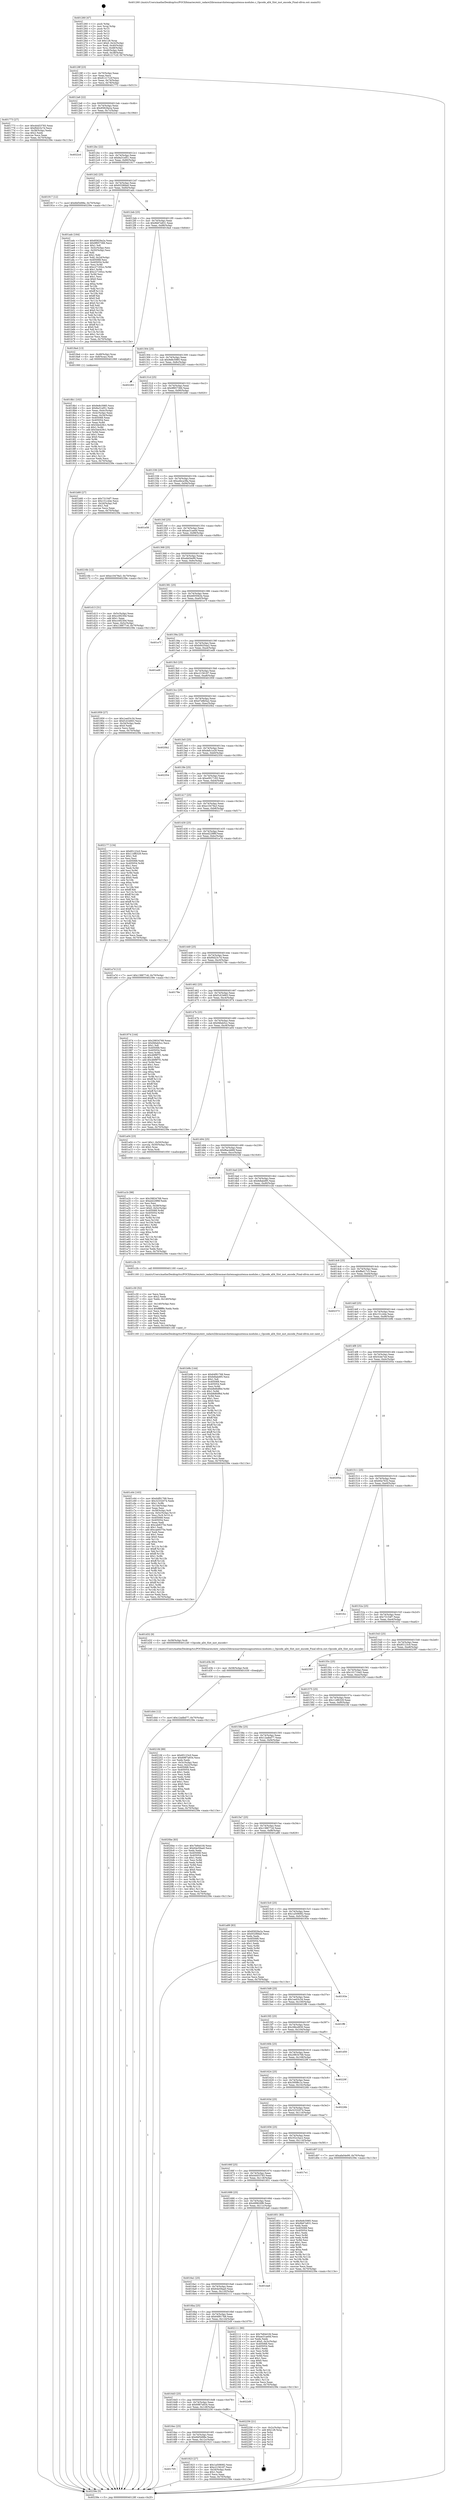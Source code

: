 digraph "0x401260" {
  label = "0x401260 (/mnt/c/Users/mathe/Desktop/tcc/POCII/binaries/extr_radare2librasmarchxtensagnuxtensa-modules.c_Opcode_all4_Slot_inst_encode_Final-ollvm.out::main(0))"
  labelloc = "t"
  node[shape=record]

  Entry [label="",width=0.3,height=0.3,shape=circle,fillcolor=black,style=filled]
  "0x40128f" [label="{
     0x40128f [23]\l
     | [instrs]\l
     &nbsp;&nbsp;0x40128f \<+3\>: mov -0x70(%rbp),%eax\l
     &nbsp;&nbsp;0x401292 \<+2\>: mov %eax,%ecx\l
     &nbsp;&nbsp;0x401294 \<+6\>: sub $0x81217c2f,%ecx\l
     &nbsp;&nbsp;0x40129a \<+3\>: mov %eax,-0x74(%rbp)\l
     &nbsp;&nbsp;0x40129d \<+3\>: mov %ecx,-0x78(%rbp)\l
     &nbsp;&nbsp;0x4012a0 \<+6\>: je 0000000000401773 \<main+0x513\>\l
  }"]
  "0x401773" [label="{
     0x401773 [27]\l
     | [instrs]\l
     &nbsp;&nbsp;0x401773 \<+5\>: mov $0x44453783,%eax\l
     &nbsp;&nbsp;0x401778 \<+5\>: mov $0xf0d23c7d,%ecx\l
     &nbsp;&nbsp;0x40177d \<+3\>: mov -0x38(%rbp),%edx\l
     &nbsp;&nbsp;0x401780 \<+3\>: cmp $0x2,%edx\l
     &nbsp;&nbsp;0x401783 \<+3\>: cmovne %ecx,%eax\l
     &nbsp;&nbsp;0x401786 \<+3\>: mov %eax,-0x70(%rbp)\l
     &nbsp;&nbsp;0x401789 \<+5\>: jmp 000000000040239e \<main+0x113e\>\l
  }"]
  "0x4012a6" [label="{
     0x4012a6 [22]\l
     | [instrs]\l
     &nbsp;&nbsp;0x4012a6 \<+5\>: jmp 00000000004012ab \<main+0x4b\>\l
     &nbsp;&nbsp;0x4012ab \<+3\>: mov -0x74(%rbp),%eax\l
     &nbsp;&nbsp;0x4012ae \<+5\>: sub $0x85829a2a,%eax\l
     &nbsp;&nbsp;0x4012b3 \<+3\>: mov %eax,-0x7c(%rbp)\l
     &nbsp;&nbsp;0x4012b6 \<+6\>: je 00000000004022cd \<main+0x106d\>\l
  }"]
  "0x40239e" [label="{
     0x40239e [5]\l
     | [instrs]\l
     &nbsp;&nbsp;0x40239e \<+5\>: jmp 000000000040128f \<main+0x2f\>\l
  }"]
  "0x401260" [label="{
     0x401260 [47]\l
     | [instrs]\l
     &nbsp;&nbsp;0x401260 \<+1\>: push %rbp\l
     &nbsp;&nbsp;0x401261 \<+3\>: mov %rsp,%rbp\l
     &nbsp;&nbsp;0x401264 \<+2\>: push %r15\l
     &nbsp;&nbsp;0x401266 \<+2\>: push %r14\l
     &nbsp;&nbsp;0x401268 \<+2\>: push %r13\l
     &nbsp;&nbsp;0x40126a \<+2\>: push %r12\l
     &nbsp;&nbsp;0x40126c \<+1\>: push %rbx\l
     &nbsp;&nbsp;0x40126d \<+7\>: sub $0x128,%rsp\l
     &nbsp;&nbsp;0x401274 \<+7\>: movl $0x0,-0x3c(%rbp)\l
     &nbsp;&nbsp;0x40127b \<+3\>: mov %edi,-0x40(%rbp)\l
     &nbsp;&nbsp;0x40127e \<+4\>: mov %rsi,-0x48(%rbp)\l
     &nbsp;&nbsp;0x401282 \<+3\>: mov -0x40(%rbp),%edi\l
     &nbsp;&nbsp;0x401285 \<+3\>: mov %edi,-0x38(%rbp)\l
     &nbsp;&nbsp;0x401288 \<+7\>: movl $0x81217c2f,-0x70(%rbp)\l
  }"]
  Exit [label="",width=0.3,height=0.3,shape=circle,fillcolor=black,style=filled,peripheries=2]
  "0x4022cd" [label="{
     0x4022cd\l
  }", style=dashed]
  "0x4012bc" [label="{
     0x4012bc [22]\l
     | [instrs]\l
     &nbsp;&nbsp;0x4012bc \<+5\>: jmp 00000000004012c1 \<main+0x61\>\l
     &nbsp;&nbsp;0x4012c1 \<+3\>: mov -0x74(%rbp),%eax\l
     &nbsp;&nbsp;0x4012c4 \<+5\>: sub $0x8a31ef51,%eax\l
     &nbsp;&nbsp;0x4012c9 \<+3\>: mov %eax,-0x80(%rbp)\l
     &nbsp;&nbsp;0x4012cc \<+6\>: je 0000000000401917 \<main+0x6b7\>\l
  }"]
  "0x401d44" [label="{
     0x401d44 [12]\l
     | [instrs]\l
     &nbsp;&nbsp;0x401d44 \<+7\>: movl $0x12adbd77,-0x70(%rbp)\l
     &nbsp;&nbsp;0x401d4b \<+5\>: jmp 000000000040239e \<main+0x113e\>\l
  }"]
  "0x401917" [label="{
     0x401917 [12]\l
     | [instrs]\l
     &nbsp;&nbsp;0x401917 \<+7\>: movl $0x6bf3d98e,-0x70(%rbp)\l
     &nbsp;&nbsp;0x40191e \<+5\>: jmp 000000000040239e \<main+0x113e\>\l
  }"]
  "0x4012d2" [label="{
     0x4012d2 [25]\l
     | [instrs]\l
     &nbsp;&nbsp;0x4012d2 \<+5\>: jmp 00000000004012d7 \<main+0x77\>\l
     &nbsp;&nbsp;0x4012d7 \<+3\>: mov -0x74(%rbp),%eax\l
     &nbsp;&nbsp;0x4012da \<+5\>: sub $0x9328fda0,%eax\l
     &nbsp;&nbsp;0x4012df \<+6\>: mov %eax,-0x84(%rbp)\l
     &nbsp;&nbsp;0x4012e5 \<+6\>: je 0000000000401adc \<main+0x87c\>\l
  }"]
  "0x401d3b" [label="{
     0x401d3b [9]\l
     | [instrs]\l
     &nbsp;&nbsp;0x401d3b \<+4\>: mov -0x58(%rbp),%rdi\l
     &nbsp;&nbsp;0x401d3f \<+5\>: call 0000000000401030 \<free@plt\>\l
     | [calls]\l
     &nbsp;&nbsp;0x401030 \{1\} (unknown)\l
  }"]
  "0x401adc" [label="{
     0x401adc [164]\l
     | [instrs]\l
     &nbsp;&nbsp;0x401adc \<+5\>: mov $0x85829a2a,%eax\l
     &nbsp;&nbsp;0x401ae1 \<+5\>: mov $0x9f657366,%ecx\l
     &nbsp;&nbsp;0x401ae6 \<+2\>: mov $0x1,%dl\l
     &nbsp;&nbsp;0x401ae8 \<+3\>: mov -0x5c(%rbp),%esi\l
     &nbsp;&nbsp;0x401aeb \<+3\>: cmp -0x50(%rbp),%esi\l
     &nbsp;&nbsp;0x401aee \<+4\>: setl %dil\l
     &nbsp;&nbsp;0x401af2 \<+4\>: and $0x1,%dil\l
     &nbsp;&nbsp;0x401af6 \<+4\>: mov %dil,-0x2d(%rbp)\l
     &nbsp;&nbsp;0x401afa \<+7\>: mov 0x405068,%esi\l
     &nbsp;&nbsp;0x401b01 \<+8\>: mov 0x405054,%r8d\l
     &nbsp;&nbsp;0x401b09 \<+3\>: mov %esi,%r9d\l
     &nbsp;&nbsp;0x401b0c \<+7\>: sub $0xc27165cc,%r9d\l
     &nbsp;&nbsp;0x401b13 \<+4\>: sub $0x1,%r9d\l
     &nbsp;&nbsp;0x401b17 \<+7\>: add $0xc27165cc,%r9d\l
     &nbsp;&nbsp;0x401b1e \<+4\>: imul %r9d,%esi\l
     &nbsp;&nbsp;0x401b22 \<+3\>: and $0x1,%esi\l
     &nbsp;&nbsp;0x401b25 \<+3\>: cmp $0x0,%esi\l
     &nbsp;&nbsp;0x401b28 \<+4\>: sete %dil\l
     &nbsp;&nbsp;0x401b2c \<+4\>: cmp $0xa,%r8d\l
     &nbsp;&nbsp;0x401b30 \<+4\>: setl %r10b\l
     &nbsp;&nbsp;0x401b34 \<+3\>: mov %dil,%r11b\l
     &nbsp;&nbsp;0x401b37 \<+4\>: xor $0xff,%r11b\l
     &nbsp;&nbsp;0x401b3b \<+3\>: mov %r10b,%bl\l
     &nbsp;&nbsp;0x401b3e \<+3\>: xor $0xff,%bl\l
     &nbsp;&nbsp;0x401b41 \<+3\>: xor $0x0,%dl\l
     &nbsp;&nbsp;0x401b44 \<+3\>: mov %r11b,%r14b\l
     &nbsp;&nbsp;0x401b47 \<+4\>: and $0x0,%r14b\l
     &nbsp;&nbsp;0x401b4b \<+3\>: and %dl,%dil\l
     &nbsp;&nbsp;0x401b4e \<+3\>: mov %bl,%r15b\l
     &nbsp;&nbsp;0x401b51 \<+4\>: and $0x0,%r15b\l
     &nbsp;&nbsp;0x401b55 \<+3\>: and %dl,%r10b\l
     &nbsp;&nbsp;0x401b58 \<+3\>: or %dil,%r14b\l
     &nbsp;&nbsp;0x401b5b \<+3\>: or %r10b,%r15b\l
     &nbsp;&nbsp;0x401b5e \<+3\>: xor %r15b,%r14b\l
     &nbsp;&nbsp;0x401b61 \<+3\>: or %bl,%r11b\l
     &nbsp;&nbsp;0x401b64 \<+4\>: xor $0xff,%r11b\l
     &nbsp;&nbsp;0x401b68 \<+3\>: or $0x0,%dl\l
     &nbsp;&nbsp;0x401b6b \<+3\>: and %dl,%r11b\l
     &nbsp;&nbsp;0x401b6e \<+3\>: or %r11b,%r14b\l
     &nbsp;&nbsp;0x401b71 \<+4\>: test $0x1,%r14b\l
     &nbsp;&nbsp;0x401b75 \<+3\>: cmovne %ecx,%eax\l
     &nbsp;&nbsp;0x401b78 \<+3\>: mov %eax,-0x70(%rbp)\l
     &nbsp;&nbsp;0x401b7b \<+5\>: jmp 000000000040239e \<main+0x113e\>\l
  }"]
  "0x4012eb" [label="{
     0x4012eb [25]\l
     | [instrs]\l
     &nbsp;&nbsp;0x4012eb \<+5\>: jmp 00000000004012f0 \<main+0x90\>\l
     &nbsp;&nbsp;0x4012f0 \<+3\>: mov -0x74(%rbp),%eax\l
     &nbsp;&nbsp;0x4012f3 \<+5\>: sub $0x9b67e831,%eax\l
     &nbsp;&nbsp;0x4012f8 \<+6\>: mov %eax,-0x88(%rbp)\l
     &nbsp;&nbsp;0x4012fe \<+6\>: je 00000000004018a4 \<main+0x644\>\l
  }"]
  "0x401c64" [label="{
     0x401c64 [163]\l
     | [instrs]\l
     &nbsp;&nbsp;0x401c64 \<+5\>: mov $0x64f91768,%ecx\l
     &nbsp;&nbsp;0x401c69 \<+5\>: mov $0x32332074,%edx\l
     &nbsp;&nbsp;0x401c6e \<+3\>: mov $0x1,%r8b\l
     &nbsp;&nbsp;0x401c71 \<+6\>: mov -0x144(%rbp),%esi\l
     &nbsp;&nbsp;0x401c77 \<+3\>: imul %eax,%esi\l
     &nbsp;&nbsp;0x401c7a \<+4\>: mov -0x58(%rbp),%r9\l
     &nbsp;&nbsp;0x401c7e \<+4\>: movslq -0x5c(%rbp),%r10\l
     &nbsp;&nbsp;0x401c82 \<+4\>: mov %esi,(%r9,%r10,4)\l
     &nbsp;&nbsp;0x401c86 \<+7\>: mov 0x405068,%eax\l
     &nbsp;&nbsp;0x401c8d \<+7\>: mov 0x405054,%esi\l
     &nbsp;&nbsp;0x401c94 \<+2\>: mov %eax,%edi\l
     &nbsp;&nbsp;0x401c96 \<+6\>: sub $0xcab8375e,%edi\l
     &nbsp;&nbsp;0x401c9c \<+3\>: sub $0x1,%edi\l
     &nbsp;&nbsp;0x401c9f \<+6\>: add $0xcab8375e,%edi\l
     &nbsp;&nbsp;0x401ca5 \<+3\>: imul %edi,%eax\l
     &nbsp;&nbsp;0x401ca8 \<+3\>: and $0x1,%eax\l
     &nbsp;&nbsp;0x401cab \<+3\>: cmp $0x0,%eax\l
     &nbsp;&nbsp;0x401cae \<+4\>: sete %r11b\l
     &nbsp;&nbsp;0x401cb2 \<+3\>: cmp $0xa,%esi\l
     &nbsp;&nbsp;0x401cb5 \<+3\>: setl %bl\l
     &nbsp;&nbsp;0x401cb8 \<+3\>: mov %r11b,%r14b\l
     &nbsp;&nbsp;0x401cbb \<+4\>: xor $0xff,%r14b\l
     &nbsp;&nbsp;0x401cbf \<+3\>: mov %bl,%r15b\l
     &nbsp;&nbsp;0x401cc2 \<+4\>: xor $0xff,%r15b\l
     &nbsp;&nbsp;0x401cc6 \<+4\>: xor $0x1,%r8b\l
     &nbsp;&nbsp;0x401cca \<+3\>: mov %r14b,%r12b\l
     &nbsp;&nbsp;0x401ccd \<+4\>: and $0xff,%r12b\l
     &nbsp;&nbsp;0x401cd1 \<+3\>: and %r8b,%r11b\l
     &nbsp;&nbsp;0x401cd4 \<+3\>: mov %r15b,%r13b\l
     &nbsp;&nbsp;0x401cd7 \<+4\>: and $0xff,%r13b\l
     &nbsp;&nbsp;0x401cdb \<+3\>: and %r8b,%bl\l
     &nbsp;&nbsp;0x401cde \<+3\>: or %r11b,%r12b\l
     &nbsp;&nbsp;0x401ce1 \<+3\>: or %bl,%r13b\l
     &nbsp;&nbsp;0x401ce4 \<+3\>: xor %r13b,%r12b\l
     &nbsp;&nbsp;0x401ce7 \<+3\>: or %r15b,%r14b\l
     &nbsp;&nbsp;0x401cea \<+4\>: xor $0xff,%r14b\l
     &nbsp;&nbsp;0x401cee \<+4\>: or $0x1,%r8b\l
     &nbsp;&nbsp;0x401cf2 \<+3\>: and %r8b,%r14b\l
     &nbsp;&nbsp;0x401cf5 \<+3\>: or %r14b,%r12b\l
     &nbsp;&nbsp;0x401cf8 \<+4\>: test $0x1,%r12b\l
     &nbsp;&nbsp;0x401cfc \<+3\>: cmovne %edx,%ecx\l
     &nbsp;&nbsp;0x401cff \<+3\>: mov %ecx,-0x70(%rbp)\l
     &nbsp;&nbsp;0x401d02 \<+5\>: jmp 000000000040239e \<main+0x113e\>\l
  }"]
  "0x4018a4" [label="{
     0x4018a4 [13]\l
     | [instrs]\l
     &nbsp;&nbsp;0x4018a4 \<+4\>: mov -0x48(%rbp),%rax\l
     &nbsp;&nbsp;0x4018a8 \<+4\>: mov 0x8(%rax),%rdi\l
     &nbsp;&nbsp;0x4018ac \<+5\>: call 0000000000401060 \<atoi@plt\>\l
     | [calls]\l
     &nbsp;&nbsp;0x401060 \{1\} (unknown)\l
  }"]
  "0x401304" [label="{
     0x401304 [25]\l
     | [instrs]\l
     &nbsp;&nbsp;0x401304 \<+5\>: jmp 0000000000401309 \<main+0xa9\>\l
     &nbsp;&nbsp;0x401309 \<+3\>: mov -0x74(%rbp),%eax\l
     &nbsp;&nbsp;0x40130c \<+5\>: sub $0x9e8c5985,%eax\l
     &nbsp;&nbsp;0x401311 \<+6\>: mov %eax,-0x8c(%rbp)\l
     &nbsp;&nbsp;0x401317 \<+6\>: je 0000000000402283 \<main+0x1023\>\l
  }"]
  "0x401c30" [label="{
     0x401c30 [52]\l
     | [instrs]\l
     &nbsp;&nbsp;0x401c30 \<+2\>: xor %ecx,%ecx\l
     &nbsp;&nbsp;0x401c32 \<+5\>: mov $0x2,%edx\l
     &nbsp;&nbsp;0x401c37 \<+6\>: mov %edx,-0x140(%rbp)\l
     &nbsp;&nbsp;0x401c3d \<+1\>: cltd\l
     &nbsp;&nbsp;0x401c3e \<+6\>: mov -0x140(%rbp),%esi\l
     &nbsp;&nbsp;0x401c44 \<+2\>: idiv %esi\l
     &nbsp;&nbsp;0x401c46 \<+6\>: imul $0xfffffffe,%edx,%edx\l
     &nbsp;&nbsp;0x401c4c \<+2\>: mov %ecx,%edi\l
     &nbsp;&nbsp;0x401c4e \<+2\>: sub %edx,%edi\l
     &nbsp;&nbsp;0x401c50 \<+2\>: mov %ecx,%edx\l
     &nbsp;&nbsp;0x401c52 \<+3\>: sub $0x1,%edx\l
     &nbsp;&nbsp;0x401c55 \<+2\>: add %edx,%edi\l
     &nbsp;&nbsp;0x401c57 \<+2\>: sub %edi,%ecx\l
     &nbsp;&nbsp;0x401c59 \<+6\>: mov %ecx,-0x144(%rbp)\l
     &nbsp;&nbsp;0x401c5f \<+5\>: call 0000000000401160 \<next_i\>\l
     | [calls]\l
     &nbsp;&nbsp;0x401160 \{1\} (/mnt/c/Users/mathe/Desktop/tcc/POCII/binaries/extr_radare2librasmarchxtensagnuxtensa-modules.c_Opcode_all4_Slot_inst_encode_Final-ollvm.out::next_i)\l
  }"]
  "0x402283" [label="{
     0x402283\l
  }", style=dashed]
  "0x40131d" [label="{
     0x40131d [25]\l
     | [instrs]\l
     &nbsp;&nbsp;0x40131d \<+5\>: jmp 0000000000401322 \<main+0xc2\>\l
     &nbsp;&nbsp;0x401322 \<+3\>: mov -0x74(%rbp),%eax\l
     &nbsp;&nbsp;0x401325 \<+5\>: sub $0x9f657366,%eax\l
     &nbsp;&nbsp;0x40132a \<+6\>: mov %eax,-0x90(%rbp)\l
     &nbsp;&nbsp;0x401330 \<+6\>: je 0000000000401b80 \<main+0x920\>\l
  }"]
  "0x401a1b" [label="{
     0x401a1b [98]\l
     | [instrs]\l
     &nbsp;&nbsp;0x401a1b \<+5\>: mov $0x29834768,%ecx\l
     &nbsp;&nbsp;0x401a20 \<+5\>: mov $0xed229f6f,%edx\l
     &nbsp;&nbsp;0x401a25 \<+2\>: xor %esi,%esi\l
     &nbsp;&nbsp;0x401a27 \<+4\>: mov %rax,-0x58(%rbp)\l
     &nbsp;&nbsp;0x401a2b \<+7\>: movl $0x0,-0x5c(%rbp)\l
     &nbsp;&nbsp;0x401a32 \<+8\>: mov 0x405068,%r8d\l
     &nbsp;&nbsp;0x401a3a \<+8\>: mov 0x405054,%r9d\l
     &nbsp;&nbsp;0x401a42 \<+3\>: sub $0x1,%esi\l
     &nbsp;&nbsp;0x401a45 \<+3\>: mov %r8d,%r10d\l
     &nbsp;&nbsp;0x401a48 \<+3\>: add %esi,%r10d\l
     &nbsp;&nbsp;0x401a4b \<+4\>: imul %r10d,%r8d\l
     &nbsp;&nbsp;0x401a4f \<+4\>: and $0x1,%r8d\l
     &nbsp;&nbsp;0x401a53 \<+4\>: cmp $0x0,%r8d\l
     &nbsp;&nbsp;0x401a57 \<+4\>: sete %r11b\l
     &nbsp;&nbsp;0x401a5b \<+4\>: cmp $0xa,%r9d\l
     &nbsp;&nbsp;0x401a5f \<+3\>: setl %bl\l
     &nbsp;&nbsp;0x401a62 \<+3\>: mov %r11b,%r14b\l
     &nbsp;&nbsp;0x401a65 \<+3\>: and %bl,%r14b\l
     &nbsp;&nbsp;0x401a68 \<+3\>: xor %bl,%r11b\l
     &nbsp;&nbsp;0x401a6b \<+3\>: or %r11b,%r14b\l
     &nbsp;&nbsp;0x401a6e \<+4\>: test $0x1,%r14b\l
     &nbsp;&nbsp;0x401a72 \<+3\>: cmovne %edx,%ecx\l
     &nbsp;&nbsp;0x401a75 \<+3\>: mov %ecx,-0x70(%rbp)\l
     &nbsp;&nbsp;0x401a78 \<+5\>: jmp 000000000040239e \<main+0x113e\>\l
  }"]
  "0x401b80" [label="{
     0x401b80 [27]\l
     | [instrs]\l
     &nbsp;&nbsp;0x401b80 \<+5\>: mov $0x73154f7,%eax\l
     &nbsp;&nbsp;0x401b85 \<+5\>: mov $0x151c44e,%ecx\l
     &nbsp;&nbsp;0x401b8a \<+3\>: mov -0x2d(%rbp),%dl\l
     &nbsp;&nbsp;0x401b8d \<+3\>: test $0x1,%dl\l
     &nbsp;&nbsp;0x401b90 \<+3\>: cmovne %ecx,%eax\l
     &nbsp;&nbsp;0x401b93 \<+3\>: mov %eax,-0x70(%rbp)\l
     &nbsp;&nbsp;0x401b96 \<+5\>: jmp 000000000040239e \<main+0x113e\>\l
  }"]
  "0x401336" [label="{
     0x401336 [25]\l
     | [instrs]\l
     &nbsp;&nbsp;0x401336 \<+5\>: jmp 000000000040133b \<main+0xdb\>\l
     &nbsp;&nbsp;0x40133b \<+3\>: mov -0x74(%rbp),%eax\l
     &nbsp;&nbsp;0x40133e \<+5\>: sub $0xa4bca38a,%eax\l
     &nbsp;&nbsp;0x401343 \<+6\>: mov %eax,-0x94(%rbp)\l
     &nbsp;&nbsp;0x401349 \<+6\>: je 0000000000401e58 \<main+0xbf8\>\l
  }"]
  "0x401705" [label="{
     0x401705\l
  }", style=dashed]
  "0x401e58" [label="{
     0x401e58\l
  }", style=dashed]
  "0x40134f" [label="{
     0x40134f [25]\l
     | [instrs]\l
     &nbsp;&nbsp;0x40134f \<+5\>: jmp 0000000000401354 \<main+0xf4\>\l
     &nbsp;&nbsp;0x401354 \<+3\>: mov -0x74(%rbp),%eax\l
     &nbsp;&nbsp;0x401357 \<+5\>: sub $0xae31ae0d,%eax\l
     &nbsp;&nbsp;0x40135c \<+6\>: mov %eax,-0x98(%rbp)\l
     &nbsp;&nbsp;0x401362 \<+6\>: je 000000000040216b \<main+0xf0b\>\l
  }"]
  "0x401923" [label="{
     0x401923 [27]\l
     | [instrs]\l
     &nbsp;&nbsp;0x401923 \<+5\>: mov $0x1a508082,%eax\l
     &nbsp;&nbsp;0x401928 \<+5\>: mov $0xc2156187,%ecx\l
     &nbsp;&nbsp;0x40192d \<+3\>: mov -0x34(%rbp),%edx\l
     &nbsp;&nbsp;0x401930 \<+3\>: cmp $0x1,%edx\l
     &nbsp;&nbsp;0x401933 \<+3\>: cmovl %ecx,%eax\l
     &nbsp;&nbsp;0x401936 \<+3\>: mov %eax,-0x70(%rbp)\l
     &nbsp;&nbsp;0x401939 \<+5\>: jmp 000000000040239e \<main+0x113e\>\l
  }"]
  "0x40216b" [label="{
     0x40216b [12]\l
     | [instrs]\l
     &nbsp;&nbsp;0x40216b \<+7\>: movl $0xe10479a3,-0x70(%rbp)\l
     &nbsp;&nbsp;0x402172 \<+5\>: jmp 000000000040239e \<main+0x113e\>\l
  }"]
  "0x401368" [label="{
     0x401368 [25]\l
     | [instrs]\l
     &nbsp;&nbsp;0x401368 \<+5\>: jmp 000000000040136d \<main+0x10d\>\l
     &nbsp;&nbsp;0x40136d \<+3\>: mov -0x74(%rbp),%eax\l
     &nbsp;&nbsp;0x401370 \<+5\>: sub $0xafa04e99,%eax\l
     &nbsp;&nbsp;0x401375 \<+6\>: mov %eax,-0x9c(%rbp)\l
     &nbsp;&nbsp;0x40137b \<+6\>: je 0000000000401d13 \<main+0xab3\>\l
  }"]
  "0x4016ec" [label="{
     0x4016ec [25]\l
     | [instrs]\l
     &nbsp;&nbsp;0x4016ec \<+5\>: jmp 00000000004016f1 \<main+0x491\>\l
     &nbsp;&nbsp;0x4016f1 \<+3\>: mov -0x74(%rbp),%eax\l
     &nbsp;&nbsp;0x4016f4 \<+5\>: sub $0x6bf3d98e,%eax\l
     &nbsp;&nbsp;0x4016f9 \<+6\>: mov %eax,-0x12c(%rbp)\l
     &nbsp;&nbsp;0x4016ff \<+6\>: je 0000000000401923 \<main+0x6c3\>\l
  }"]
  "0x401d13" [label="{
     0x401d13 [31]\l
     | [instrs]\l
     &nbsp;&nbsp;0x401d13 \<+3\>: mov -0x5c(%rbp),%eax\l
     &nbsp;&nbsp;0x401d16 \<+5\>: sub $0xcc0f230d,%eax\l
     &nbsp;&nbsp;0x401d1b \<+3\>: add $0x1,%eax\l
     &nbsp;&nbsp;0x401d1e \<+5\>: add $0xcc0f230d,%eax\l
     &nbsp;&nbsp;0x401d23 \<+3\>: mov %eax,-0x5c(%rbp)\l
     &nbsp;&nbsp;0x401d26 \<+7\>: movl $0x138877c6,-0x70(%rbp)\l
     &nbsp;&nbsp;0x401d2d \<+5\>: jmp 000000000040239e \<main+0x113e\>\l
  }"]
  "0x401381" [label="{
     0x401381 [25]\l
     | [instrs]\l
     &nbsp;&nbsp;0x401381 \<+5\>: jmp 0000000000401386 \<main+0x126\>\l
     &nbsp;&nbsp;0x401386 \<+3\>: mov -0x74(%rbp),%eax\l
     &nbsp;&nbsp;0x401389 \<+5\>: sub $0xb6050b3e,%eax\l
     &nbsp;&nbsp;0x40138e \<+6\>: mov %eax,-0xa0(%rbp)\l
     &nbsp;&nbsp;0x401394 \<+6\>: je 0000000000401e7f \<main+0xc1f\>\l
  }"]
  "0x402256" [label="{
     0x402256 [21]\l
     | [instrs]\l
     &nbsp;&nbsp;0x402256 \<+3\>: mov -0x2c(%rbp),%eax\l
     &nbsp;&nbsp;0x402259 \<+7\>: add $0x128,%rsp\l
     &nbsp;&nbsp;0x402260 \<+1\>: pop %rbx\l
     &nbsp;&nbsp;0x402261 \<+2\>: pop %r12\l
     &nbsp;&nbsp;0x402263 \<+2\>: pop %r13\l
     &nbsp;&nbsp;0x402265 \<+2\>: pop %r14\l
     &nbsp;&nbsp;0x402267 \<+2\>: pop %r15\l
     &nbsp;&nbsp;0x402269 \<+1\>: pop %rbp\l
     &nbsp;&nbsp;0x40226a \<+1\>: ret\l
  }"]
  "0x401e7f" [label="{
     0x401e7f\l
  }", style=dashed]
  "0x40139a" [label="{
     0x40139a [25]\l
     | [instrs]\l
     &nbsp;&nbsp;0x40139a \<+5\>: jmp 000000000040139f \<main+0x13f\>\l
     &nbsp;&nbsp;0x40139f \<+3\>: mov -0x74(%rbp),%eax\l
     &nbsp;&nbsp;0x4013a2 \<+5\>: sub $0xb9435aa2,%eax\l
     &nbsp;&nbsp;0x4013a7 \<+6\>: mov %eax,-0xa4(%rbp)\l
     &nbsp;&nbsp;0x4013ad \<+6\>: je 0000000000401ed9 \<main+0xc79\>\l
  }"]
  "0x4016d3" [label="{
     0x4016d3 [25]\l
     | [instrs]\l
     &nbsp;&nbsp;0x4016d3 \<+5\>: jmp 00000000004016d8 \<main+0x478\>\l
     &nbsp;&nbsp;0x4016d8 \<+3\>: mov -0x74(%rbp),%eax\l
     &nbsp;&nbsp;0x4016db \<+5\>: sub $0x6987a934,%eax\l
     &nbsp;&nbsp;0x4016e0 \<+6\>: mov %eax,-0x128(%rbp)\l
     &nbsp;&nbsp;0x4016e6 \<+6\>: je 0000000000402256 \<main+0xff6\>\l
  }"]
  "0x401ed9" [label="{
     0x401ed9\l
  }", style=dashed]
  "0x4013b3" [label="{
     0x4013b3 [25]\l
     | [instrs]\l
     &nbsp;&nbsp;0x4013b3 \<+5\>: jmp 00000000004013b8 \<main+0x158\>\l
     &nbsp;&nbsp;0x4013b8 \<+3\>: mov -0x74(%rbp),%eax\l
     &nbsp;&nbsp;0x4013bb \<+5\>: sub $0xc2156187,%eax\l
     &nbsp;&nbsp;0x4013c0 \<+6\>: mov %eax,-0xa8(%rbp)\l
     &nbsp;&nbsp;0x4013c6 \<+6\>: je 0000000000401959 \<main+0x6f9\>\l
  }"]
  "0x4022d9" [label="{
     0x4022d9\l
  }", style=dashed]
  "0x401959" [label="{
     0x401959 [27]\l
     | [instrs]\l
     &nbsp;&nbsp;0x401959 \<+5\>: mov $0x1ee03c34,%eax\l
     &nbsp;&nbsp;0x40195e \<+5\>: mov $0xf1d1b663,%ecx\l
     &nbsp;&nbsp;0x401963 \<+3\>: mov -0x34(%rbp),%edx\l
     &nbsp;&nbsp;0x401966 \<+3\>: cmp $0x0,%edx\l
     &nbsp;&nbsp;0x401969 \<+3\>: cmove %ecx,%eax\l
     &nbsp;&nbsp;0x40196c \<+3\>: mov %eax,-0x70(%rbp)\l
     &nbsp;&nbsp;0x40196f \<+5\>: jmp 000000000040239e \<main+0x113e\>\l
  }"]
  "0x4013cc" [label="{
     0x4013cc [25]\l
     | [instrs]\l
     &nbsp;&nbsp;0x4013cc \<+5\>: jmp 00000000004013d1 \<main+0x171\>\l
     &nbsp;&nbsp;0x4013d1 \<+3\>: mov -0x74(%rbp),%eax\l
     &nbsp;&nbsp;0x4013d4 \<+5\>: sub $0xd7e8b5a2,%eax\l
     &nbsp;&nbsp;0x4013d9 \<+6\>: mov %eax,-0xac(%rbp)\l
     &nbsp;&nbsp;0x4013df \<+6\>: je 00000000004020b2 \<main+0xe52\>\l
  }"]
  "0x4016ba" [label="{
     0x4016ba [25]\l
     | [instrs]\l
     &nbsp;&nbsp;0x4016ba \<+5\>: jmp 00000000004016bf \<main+0x45f\>\l
     &nbsp;&nbsp;0x4016bf \<+3\>: mov -0x74(%rbp),%eax\l
     &nbsp;&nbsp;0x4016c2 \<+5\>: sub $0x64f91768,%eax\l
     &nbsp;&nbsp;0x4016c7 \<+6\>: mov %eax,-0x124(%rbp)\l
     &nbsp;&nbsp;0x4016cd \<+6\>: je 00000000004022d9 \<main+0x1079\>\l
  }"]
  "0x4020b2" [label="{
     0x4020b2\l
  }", style=dashed]
  "0x4013e5" [label="{
     0x4013e5 [25]\l
     | [instrs]\l
     &nbsp;&nbsp;0x4013e5 \<+5\>: jmp 00000000004013ea \<main+0x18a\>\l
     &nbsp;&nbsp;0x4013ea \<+3\>: mov -0x74(%rbp),%eax\l
     &nbsp;&nbsp;0x4013ed \<+5\>: sub $0xdefc1e29,%eax\l
     &nbsp;&nbsp;0x4013f2 \<+6\>: mov %eax,-0xb0(%rbp)\l
     &nbsp;&nbsp;0x4013f8 \<+6\>: je 0000000000402354 \<main+0x10f4\>\l
  }"]
  "0x402111" [label="{
     0x402111 [90]\l
     | [instrs]\l
     &nbsp;&nbsp;0x402111 \<+5\>: mov $0x7b84d1fd,%eax\l
     &nbsp;&nbsp;0x402116 \<+5\>: mov $0xae31ae0d,%ecx\l
     &nbsp;&nbsp;0x40211b \<+2\>: xor %edx,%edx\l
     &nbsp;&nbsp;0x40211d \<+7\>: movl $0x0,-0x3c(%rbp)\l
     &nbsp;&nbsp;0x402124 \<+7\>: mov 0x405068,%esi\l
     &nbsp;&nbsp;0x40212b \<+7\>: mov 0x405054,%edi\l
     &nbsp;&nbsp;0x402132 \<+3\>: sub $0x1,%edx\l
     &nbsp;&nbsp;0x402135 \<+3\>: mov %esi,%r8d\l
     &nbsp;&nbsp;0x402138 \<+3\>: add %edx,%r8d\l
     &nbsp;&nbsp;0x40213b \<+4\>: imul %r8d,%esi\l
     &nbsp;&nbsp;0x40213f \<+3\>: and $0x1,%esi\l
     &nbsp;&nbsp;0x402142 \<+3\>: cmp $0x0,%esi\l
     &nbsp;&nbsp;0x402145 \<+4\>: sete %r9b\l
     &nbsp;&nbsp;0x402149 \<+3\>: cmp $0xa,%edi\l
     &nbsp;&nbsp;0x40214c \<+4\>: setl %r10b\l
     &nbsp;&nbsp;0x402150 \<+3\>: mov %r9b,%r11b\l
     &nbsp;&nbsp;0x402153 \<+3\>: and %r10b,%r11b\l
     &nbsp;&nbsp;0x402156 \<+3\>: xor %r10b,%r9b\l
     &nbsp;&nbsp;0x402159 \<+3\>: or %r9b,%r11b\l
     &nbsp;&nbsp;0x40215c \<+4\>: test $0x1,%r11b\l
     &nbsp;&nbsp;0x402160 \<+3\>: cmovne %ecx,%eax\l
     &nbsp;&nbsp;0x402163 \<+3\>: mov %eax,-0x70(%rbp)\l
     &nbsp;&nbsp;0x402166 \<+5\>: jmp 000000000040239e \<main+0x113e\>\l
  }"]
  "0x402354" [label="{
     0x402354\l
  }", style=dashed]
  "0x4013fe" [label="{
     0x4013fe [25]\l
     | [instrs]\l
     &nbsp;&nbsp;0x4013fe \<+5\>: jmp 0000000000401403 \<main+0x1a3\>\l
     &nbsp;&nbsp;0x401403 \<+3\>: mov -0x74(%rbp),%eax\l
     &nbsp;&nbsp;0x401406 \<+5\>: sub $0xe0917183,%eax\l
     &nbsp;&nbsp;0x40140b \<+6\>: mov %eax,-0xb4(%rbp)\l
     &nbsp;&nbsp;0x401411 \<+6\>: je 0000000000401e64 \<main+0xc04\>\l
  }"]
  "0x4016a1" [label="{
     0x4016a1 [25]\l
     | [instrs]\l
     &nbsp;&nbsp;0x4016a1 \<+5\>: jmp 00000000004016a6 \<main+0x446\>\l
     &nbsp;&nbsp;0x4016a6 \<+3\>: mov -0x74(%rbp),%eax\l
     &nbsp;&nbsp;0x4016a9 \<+5\>: sub $0x64e59aa0,%eax\l
     &nbsp;&nbsp;0x4016ae \<+6\>: mov %eax,-0x120(%rbp)\l
     &nbsp;&nbsp;0x4016b4 \<+6\>: je 0000000000402111 \<main+0xeb1\>\l
  }"]
  "0x401e64" [label="{
     0x401e64\l
  }", style=dashed]
  "0x401417" [label="{
     0x401417 [25]\l
     | [instrs]\l
     &nbsp;&nbsp;0x401417 \<+5\>: jmp 000000000040141c \<main+0x1bc\>\l
     &nbsp;&nbsp;0x40141c \<+3\>: mov -0x74(%rbp),%eax\l
     &nbsp;&nbsp;0x40141f \<+5\>: sub $0xe10479a3,%eax\l
     &nbsp;&nbsp;0x401424 \<+6\>: mov %eax,-0xb8(%rbp)\l
     &nbsp;&nbsp;0x40142a \<+6\>: je 0000000000402177 \<main+0xf17\>\l
  }"]
  "0x401da8" [label="{
     0x401da8\l
  }", style=dashed]
  "0x402177" [label="{
     0x402177 [134]\l
     | [instrs]\l
     &nbsp;&nbsp;0x402177 \<+5\>: mov $0x85123c0,%eax\l
     &nbsp;&nbsp;0x40217c \<+5\>: mov $0x11df6329,%ecx\l
     &nbsp;&nbsp;0x402181 \<+2\>: mov $0x1,%dl\l
     &nbsp;&nbsp;0x402183 \<+2\>: xor %esi,%esi\l
     &nbsp;&nbsp;0x402185 \<+7\>: mov 0x405068,%edi\l
     &nbsp;&nbsp;0x40218c \<+8\>: mov 0x405054,%r8d\l
     &nbsp;&nbsp;0x402194 \<+3\>: sub $0x1,%esi\l
     &nbsp;&nbsp;0x402197 \<+3\>: mov %edi,%r9d\l
     &nbsp;&nbsp;0x40219a \<+3\>: add %esi,%r9d\l
     &nbsp;&nbsp;0x40219d \<+4\>: imul %r9d,%edi\l
     &nbsp;&nbsp;0x4021a1 \<+3\>: and $0x1,%edi\l
     &nbsp;&nbsp;0x4021a4 \<+3\>: cmp $0x0,%edi\l
     &nbsp;&nbsp;0x4021a7 \<+4\>: sete %r10b\l
     &nbsp;&nbsp;0x4021ab \<+4\>: cmp $0xa,%r8d\l
     &nbsp;&nbsp;0x4021af \<+4\>: setl %r11b\l
     &nbsp;&nbsp;0x4021b3 \<+3\>: mov %r10b,%bl\l
     &nbsp;&nbsp;0x4021b6 \<+3\>: xor $0xff,%bl\l
     &nbsp;&nbsp;0x4021b9 \<+3\>: mov %r11b,%r14b\l
     &nbsp;&nbsp;0x4021bc \<+4\>: xor $0xff,%r14b\l
     &nbsp;&nbsp;0x4021c0 \<+3\>: xor $0x1,%dl\l
     &nbsp;&nbsp;0x4021c3 \<+3\>: mov %bl,%r15b\l
     &nbsp;&nbsp;0x4021c6 \<+4\>: and $0xff,%r15b\l
     &nbsp;&nbsp;0x4021ca \<+3\>: and %dl,%r10b\l
     &nbsp;&nbsp;0x4021cd \<+3\>: mov %r14b,%r12b\l
     &nbsp;&nbsp;0x4021d0 \<+4\>: and $0xff,%r12b\l
     &nbsp;&nbsp;0x4021d4 \<+3\>: and %dl,%r11b\l
     &nbsp;&nbsp;0x4021d7 \<+3\>: or %r10b,%r15b\l
     &nbsp;&nbsp;0x4021da \<+3\>: or %r11b,%r12b\l
     &nbsp;&nbsp;0x4021dd \<+3\>: xor %r12b,%r15b\l
     &nbsp;&nbsp;0x4021e0 \<+3\>: or %r14b,%bl\l
     &nbsp;&nbsp;0x4021e3 \<+3\>: xor $0xff,%bl\l
     &nbsp;&nbsp;0x4021e6 \<+3\>: or $0x1,%dl\l
     &nbsp;&nbsp;0x4021e9 \<+2\>: and %dl,%bl\l
     &nbsp;&nbsp;0x4021eb \<+3\>: or %bl,%r15b\l
     &nbsp;&nbsp;0x4021ee \<+4\>: test $0x1,%r15b\l
     &nbsp;&nbsp;0x4021f2 \<+3\>: cmovne %ecx,%eax\l
     &nbsp;&nbsp;0x4021f5 \<+3\>: mov %eax,-0x70(%rbp)\l
     &nbsp;&nbsp;0x4021f8 \<+5\>: jmp 000000000040239e \<main+0x113e\>\l
  }"]
  "0x401430" [label="{
     0x401430 [25]\l
     | [instrs]\l
     &nbsp;&nbsp;0x401430 \<+5\>: jmp 0000000000401435 \<main+0x1d5\>\l
     &nbsp;&nbsp;0x401435 \<+3\>: mov -0x74(%rbp),%eax\l
     &nbsp;&nbsp;0x401438 \<+5\>: sub $0xed229f6f,%eax\l
     &nbsp;&nbsp;0x40143d \<+6\>: mov %eax,-0xbc(%rbp)\l
     &nbsp;&nbsp;0x401443 \<+6\>: je 0000000000401a7d \<main+0x81d\>\l
  }"]
  "0x4018b1" [label="{
     0x4018b1 [102]\l
     | [instrs]\l
     &nbsp;&nbsp;0x4018b1 \<+5\>: mov $0x9e8c5985,%ecx\l
     &nbsp;&nbsp;0x4018b6 \<+5\>: mov $0x8a31ef51,%edx\l
     &nbsp;&nbsp;0x4018bb \<+3\>: mov %eax,-0x4c(%rbp)\l
     &nbsp;&nbsp;0x4018be \<+3\>: mov -0x4c(%rbp),%eax\l
     &nbsp;&nbsp;0x4018c1 \<+3\>: mov %eax,-0x34(%rbp)\l
     &nbsp;&nbsp;0x4018c4 \<+7\>: mov 0x405068,%eax\l
     &nbsp;&nbsp;0x4018cb \<+7\>: mov 0x405054,%esi\l
     &nbsp;&nbsp;0x4018d2 \<+3\>: mov %eax,%r8d\l
     &nbsp;&nbsp;0x4018d5 \<+7\>: sub $0x5de429c1,%r8d\l
     &nbsp;&nbsp;0x4018dc \<+4\>: sub $0x1,%r8d\l
     &nbsp;&nbsp;0x4018e0 \<+7\>: add $0x5de429c1,%r8d\l
     &nbsp;&nbsp;0x4018e7 \<+4\>: imul %r8d,%eax\l
     &nbsp;&nbsp;0x4018eb \<+3\>: and $0x1,%eax\l
     &nbsp;&nbsp;0x4018ee \<+3\>: cmp $0x0,%eax\l
     &nbsp;&nbsp;0x4018f1 \<+4\>: sete %r9b\l
     &nbsp;&nbsp;0x4018f5 \<+3\>: cmp $0xa,%esi\l
     &nbsp;&nbsp;0x4018f8 \<+4\>: setl %r10b\l
     &nbsp;&nbsp;0x4018fc \<+3\>: mov %r9b,%r11b\l
     &nbsp;&nbsp;0x4018ff \<+3\>: and %r10b,%r11b\l
     &nbsp;&nbsp;0x401902 \<+3\>: xor %r10b,%r9b\l
     &nbsp;&nbsp;0x401905 \<+3\>: or %r9b,%r11b\l
     &nbsp;&nbsp;0x401908 \<+4\>: test $0x1,%r11b\l
     &nbsp;&nbsp;0x40190c \<+3\>: cmovne %edx,%ecx\l
     &nbsp;&nbsp;0x40190f \<+3\>: mov %ecx,-0x70(%rbp)\l
     &nbsp;&nbsp;0x401912 \<+5\>: jmp 000000000040239e \<main+0x113e\>\l
  }"]
  "0x401a7d" [label="{
     0x401a7d [12]\l
     | [instrs]\l
     &nbsp;&nbsp;0x401a7d \<+7\>: movl $0x138877c6,-0x70(%rbp)\l
     &nbsp;&nbsp;0x401a84 \<+5\>: jmp 000000000040239e \<main+0x113e\>\l
  }"]
  "0x401449" [label="{
     0x401449 [25]\l
     | [instrs]\l
     &nbsp;&nbsp;0x401449 \<+5\>: jmp 000000000040144e \<main+0x1ee\>\l
     &nbsp;&nbsp;0x40144e \<+3\>: mov -0x74(%rbp),%eax\l
     &nbsp;&nbsp;0x401451 \<+5\>: sub $0xf0d23c7d,%eax\l
     &nbsp;&nbsp;0x401456 \<+6\>: mov %eax,-0xc0(%rbp)\l
     &nbsp;&nbsp;0x40145c \<+6\>: je 000000000040178e \<main+0x52e\>\l
  }"]
  "0x401688" [label="{
     0x401688 [25]\l
     | [instrs]\l
     &nbsp;&nbsp;0x401688 \<+5\>: jmp 000000000040168d \<main+0x42d\>\l
     &nbsp;&nbsp;0x40168d \<+3\>: mov -0x74(%rbp),%eax\l
     &nbsp;&nbsp;0x401690 \<+5\>: sub $0x499626f6,%eax\l
     &nbsp;&nbsp;0x401695 \<+6\>: mov %eax,-0x11c(%rbp)\l
     &nbsp;&nbsp;0x40169b \<+6\>: je 0000000000401da8 \<main+0xb48\>\l
  }"]
  "0x40178e" [label="{
     0x40178e\l
  }", style=dashed]
  "0x401462" [label="{
     0x401462 [25]\l
     | [instrs]\l
     &nbsp;&nbsp;0x401462 \<+5\>: jmp 0000000000401467 \<main+0x207\>\l
     &nbsp;&nbsp;0x401467 \<+3\>: mov -0x74(%rbp),%eax\l
     &nbsp;&nbsp;0x40146a \<+5\>: sub $0xf1d1b663,%eax\l
     &nbsp;&nbsp;0x40146f \<+6\>: mov %eax,-0xc4(%rbp)\l
     &nbsp;&nbsp;0x401475 \<+6\>: je 0000000000401974 \<main+0x714\>\l
  }"]
  "0x401851" [label="{
     0x401851 [83]\l
     | [instrs]\l
     &nbsp;&nbsp;0x401851 \<+5\>: mov $0x9e8c5985,%eax\l
     &nbsp;&nbsp;0x401856 \<+5\>: mov $0x9b67e831,%ecx\l
     &nbsp;&nbsp;0x40185b \<+2\>: xor %edx,%edx\l
     &nbsp;&nbsp;0x40185d \<+7\>: mov 0x405068,%esi\l
     &nbsp;&nbsp;0x401864 \<+7\>: mov 0x405054,%edi\l
     &nbsp;&nbsp;0x40186b \<+3\>: sub $0x1,%edx\l
     &nbsp;&nbsp;0x40186e \<+3\>: mov %esi,%r8d\l
     &nbsp;&nbsp;0x401871 \<+3\>: add %edx,%r8d\l
     &nbsp;&nbsp;0x401874 \<+4\>: imul %r8d,%esi\l
     &nbsp;&nbsp;0x401878 \<+3\>: and $0x1,%esi\l
     &nbsp;&nbsp;0x40187b \<+3\>: cmp $0x0,%esi\l
     &nbsp;&nbsp;0x40187e \<+4\>: sete %r9b\l
     &nbsp;&nbsp;0x401882 \<+3\>: cmp $0xa,%edi\l
     &nbsp;&nbsp;0x401885 \<+4\>: setl %r10b\l
     &nbsp;&nbsp;0x401889 \<+3\>: mov %r9b,%r11b\l
     &nbsp;&nbsp;0x40188c \<+3\>: and %r10b,%r11b\l
     &nbsp;&nbsp;0x40188f \<+3\>: xor %r10b,%r9b\l
     &nbsp;&nbsp;0x401892 \<+3\>: or %r9b,%r11b\l
     &nbsp;&nbsp;0x401895 \<+4\>: test $0x1,%r11b\l
     &nbsp;&nbsp;0x401899 \<+3\>: cmovne %ecx,%eax\l
     &nbsp;&nbsp;0x40189c \<+3\>: mov %eax,-0x70(%rbp)\l
     &nbsp;&nbsp;0x40189f \<+5\>: jmp 000000000040239e \<main+0x113e\>\l
  }"]
  "0x401974" [label="{
     0x401974 [144]\l
     | [instrs]\l
     &nbsp;&nbsp;0x401974 \<+5\>: mov $0x29834768,%eax\l
     &nbsp;&nbsp;0x401979 \<+5\>: mov $0xf46eb5cc,%ecx\l
     &nbsp;&nbsp;0x40197e \<+2\>: mov $0x1,%dl\l
     &nbsp;&nbsp;0x401980 \<+7\>: mov 0x405068,%esi\l
     &nbsp;&nbsp;0x401987 \<+7\>: mov 0x405054,%edi\l
     &nbsp;&nbsp;0x40198e \<+3\>: mov %esi,%r8d\l
     &nbsp;&nbsp;0x401991 \<+7\>: sub $0x46f9f7f1,%r8d\l
     &nbsp;&nbsp;0x401998 \<+4\>: sub $0x1,%r8d\l
     &nbsp;&nbsp;0x40199c \<+7\>: add $0x46f9f7f1,%r8d\l
     &nbsp;&nbsp;0x4019a3 \<+4\>: imul %r8d,%esi\l
     &nbsp;&nbsp;0x4019a7 \<+3\>: and $0x1,%esi\l
     &nbsp;&nbsp;0x4019aa \<+3\>: cmp $0x0,%esi\l
     &nbsp;&nbsp;0x4019ad \<+4\>: sete %r9b\l
     &nbsp;&nbsp;0x4019b1 \<+3\>: cmp $0xa,%edi\l
     &nbsp;&nbsp;0x4019b4 \<+4\>: setl %r10b\l
     &nbsp;&nbsp;0x4019b8 \<+3\>: mov %r9b,%r11b\l
     &nbsp;&nbsp;0x4019bb \<+4\>: xor $0xff,%r11b\l
     &nbsp;&nbsp;0x4019bf \<+3\>: mov %r10b,%bl\l
     &nbsp;&nbsp;0x4019c2 \<+3\>: xor $0xff,%bl\l
     &nbsp;&nbsp;0x4019c5 \<+3\>: xor $0x1,%dl\l
     &nbsp;&nbsp;0x4019c8 \<+3\>: mov %r11b,%r14b\l
     &nbsp;&nbsp;0x4019cb \<+4\>: and $0xff,%r14b\l
     &nbsp;&nbsp;0x4019cf \<+3\>: and %dl,%r9b\l
     &nbsp;&nbsp;0x4019d2 \<+3\>: mov %bl,%r15b\l
     &nbsp;&nbsp;0x4019d5 \<+4\>: and $0xff,%r15b\l
     &nbsp;&nbsp;0x4019d9 \<+3\>: and %dl,%r10b\l
     &nbsp;&nbsp;0x4019dc \<+3\>: or %r9b,%r14b\l
     &nbsp;&nbsp;0x4019df \<+3\>: or %r10b,%r15b\l
     &nbsp;&nbsp;0x4019e2 \<+3\>: xor %r15b,%r14b\l
     &nbsp;&nbsp;0x4019e5 \<+3\>: or %bl,%r11b\l
     &nbsp;&nbsp;0x4019e8 \<+4\>: xor $0xff,%r11b\l
     &nbsp;&nbsp;0x4019ec \<+3\>: or $0x1,%dl\l
     &nbsp;&nbsp;0x4019ef \<+3\>: and %dl,%r11b\l
     &nbsp;&nbsp;0x4019f2 \<+3\>: or %r11b,%r14b\l
     &nbsp;&nbsp;0x4019f5 \<+4\>: test $0x1,%r14b\l
     &nbsp;&nbsp;0x4019f9 \<+3\>: cmovne %ecx,%eax\l
     &nbsp;&nbsp;0x4019fc \<+3\>: mov %eax,-0x70(%rbp)\l
     &nbsp;&nbsp;0x4019ff \<+5\>: jmp 000000000040239e \<main+0x113e\>\l
  }"]
  "0x40147b" [label="{
     0x40147b [25]\l
     | [instrs]\l
     &nbsp;&nbsp;0x40147b \<+5\>: jmp 0000000000401480 \<main+0x220\>\l
     &nbsp;&nbsp;0x401480 \<+3\>: mov -0x74(%rbp),%eax\l
     &nbsp;&nbsp;0x401483 \<+5\>: sub $0xf46eb5cc,%eax\l
     &nbsp;&nbsp;0x401488 \<+6\>: mov %eax,-0xc8(%rbp)\l
     &nbsp;&nbsp;0x40148e \<+6\>: je 0000000000401a04 \<main+0x7a4\>\l
  }"]
  "0x40166f" [label="{
     0x40166f [25]\l
     | [instrs]\l
     &nbsp;&nbsp;0x40166f \<+5\>: jmp 0000000000401674 \<main+0x414\>\l
     &nbsp;&nbsp;0x401674 \<+3\>: mov -0x74(%rbp),%eax\l
     &nbsp;&nbsp;0x401677 \<+5\>: sub $0x44453783,%eax\l
     &nbsp;&nbsp;0x40167c \<+6\>: mov %eax,-0x118(%rbp)\l
     &nbsp;&nbsp;0x401682 \<+6\>: je 0000000000401851 \<main+0x5f1\>\l
  }"]
  "0x401a04" [label="{
     0x401a04 [23]\l
     | [instrs]\l
     &nbsp;&nbsp;0x401a04 \<+7\>: movl $0x1,-0x50(%rbp)\l
     &nbsp;&nbsp;0x401a0b \<+4\>: movslq -0x50(%rbp),%rax\l
     &nbsp;&nbsp;0x401a0f \<+4\>: shl $0x2,%rax\l
     &nbsp;&nbsp;0x401a13 \<+3\>: mov %rax,%rdi\l
     &nbsp;&nbsp;0x401a16 \<+5\>: call 0000000000401050 \<malloc@plt\>\l
     | [calls]\l
     &nbsp;&nbsp;0x401050 \{1\} (unknown)\l
  }"]
  "0x401494" [label="{
     0x401494 [25]\l
     | [instrs]\l
     &nbsp;&nbsp;0x401494 \<+5\>: jmp 0000000000401499 \<main+0x239\>\l
     &nbsp;&nbsp;0x401499 \<+3\>: mov -0x74(%rbp),%eax\l
     &nbsp;&nbsp;0x40149c \<+5\>: sub $0xf6acdd68,%eax\l
     &nbsp;&nbsp;0x4014a1 \<+6\>: mov %eax,-0xcc(%rbp)\l
     &nbsp;&nbsp;0x4014a7 \<+6\>: je 0000000000402326 \<main+0x10c6\>\l
  }"]
  "0x4017e1" [label="{
     0x4017e1\l
  }", style=dashed]
  "0x402326" [label="{
     0x402326\l
  }", style=dashed]
  "0x4014ad" [label="{
     0x4014ad [25]\l
     | [instrs]\l
     &nbsp;&nbsp;0x4014ad \<+5\>: jmp 00000000004014b2 \<main+0x252\>\l
     &nbsp;&nbsp;0x4014b2 \<+3\>: mov -0x74(%rbp),%eax\l
     &nbsp;&nbsp;0x4014b5 \<+5\>: sub $0xfe8abd95,%eax\l
     &nbsp;&nbsp;0x4014ba \<+6\>: mov %eax,-0xd0(%rbp)\l
     &nbsp;&nbsp;0x4014c0 \<+6\>: je 0000000000401c2b \<main+0x9cb\>\l
  }"]
  "0x401656" [label="{
     0x401656 [25]\l
     | [instrs]\l
     &nbsp;&nbsp;0x401656 \<+5\>: jmp 000000000040165b \<main+0x3fb\>\l
     &nbsp;&nbsp;0x40165b \<+3\>: mov -0x74(%rbp),%eax\l
     &nbsp;&nbsp;0x40165e \<+5\>: sub $0x352c5ac2,%eax\l
     &nbsp;&nbsp;0x401663 \<+6\>: mov %eax,-0x114(%rbp)\l
     &nbsp;&nbsp;0x401669 \<+6\>: je 00000000004017e1 \<main+0x581\>\l
  }"]
  "0x401c2b" [label="{
     0x401c2b [5]\l
     | [instrs]\l
     &nbsp;&nbsp;0x401c2b \<+5\>: call 0000000000401160 \<next_i\>\l
     | [calls]\l
     &nbsp;&nbsp;0x401160 \{1\} (/mnt/c/Users/mathe/Desktop/tcc/POCII/binaries/extr_radare2librasmarchxtensagnuxtensa-modules.c_Opcode_all4_Slot_inst_encode_Final-ollvm.out::next_i)\l
  }"]
  "0x4014c6" [label="{
     0x4014c6 [25]\l
     | [instrs]\l
     &nbsp;&nbsp;0x4014c6 \<+5\>: jmp 00000000004014cb \<main+0x26b\>\l
     &nbsp;&nbsp;0x4014cb \<+3\>: mov -0x74(%rbp),%eax\l
     &nbsp;&nbsp;0x4014ce \<+5\>: sub $0xffad17c3,%eax\l
     &nbsp;&nbsp;0x4014d3 \<+6\>: mov %eax,-0xd4(%rbp)\l
     &nbsp;&nbsp;0x4014d9 \<+6\>: je 0000000000402373 \<main+0x1113\>\l
  }"]
  "0x401d07" [label="{
     0x401d07 [12]\l
     | [instrs]\l
     &nbsp;&nbsp;0x401d07 \<+7\>: movl $0xafa04e99,-0x70(%rbp)\l
     &nbsp;&nbsp;0x401d0e \<+5\>: jmp 000000000040239e \<main+0x113e\>\l
  }"]
  "0x402373" [label="{
     0x402373\l
  }", style=dashed]
  "0x4014df" [label="{
     0x4014df [25]\l
     | [instrs]\l
     &nbsp;&nbsp;0x4014df \<+5\>: jmp 00000000004014e4 \<main+0x284\>\l
     &nbsp;&nbsp;0x4014e4 \<+3\>: mov -0x74(%rbp),%eax\l
     &nbsp;&nbsp;0x4014e7 \<+5\>: sub $0x151c44e,%eax\l
     &nbsp;&nbsp;0x4014ec \<+6\>: mov %eax,-0xd8(%rbp)\l
     &nbsp;&nbsp;0x4014f2 \<+6\>: je 0000000000401b9b \<main+0x93b\>\l
  }"]
  "0x40163d" [label="{
     0x40163d [25]\l
     | [instrs]\l
     &nbsp;&nbsp;0x40163d \<+5\>: jmp 0000000000401642 \<main+0x3e2\>\l
     &nbsp;&nbsp;0x401642 \<+3\>: mov -0x74(%rbp),%eax\l
     &nbsp;&nbsp;0x401645 \<+5\>: sub $0x32332074,%eax\l
     &nbsp;&nbsp;0x40164a \<+6\>: mov %eax,-0x110(%rbp)\l
     &nbsp;&nbsp;0x401650 \<+6\>: je 0000000000401d07 \<main+0xaa7\>\l
  }"]
  "0x401b9b" [label="{
     0x401b9b [144]\l
     | [instrs]\l
     &nbsp;&nbsp;0x401b9b \<+5\>: mov $0x64f91768,%eax\l
     &nbsp;&nbsp;0x401ba0 \<+5\>: mov $0xfe8abd95,%ecx\l
     &nbsp;&nbsp;0x401ba5 \<+2\>: mov $0x1,%dl\l
     &nbsp;&nbsp;0x401ba7 \<+7\>: mov 0x405068,%esi\l
     &nbsp;&nbsp;0x401bae \<+7\>: mov 0x405054,%edi\l
     &nbsp;&nbsp;0x401bb5 \<+3\>: mov %esi,%r8d\l
     &nbsp;&nbsp;0x401bb8 \<+7\>: add $0xb8d6df6d,%r8d\l
     &nbsp;&nbsp;0x401bbf \<+4\>: sub $0x1,%r8d\l
     &nbsp;&nbsp;0x401bc3 \<+7\>: sub $0xb8d6df6d,%r8d\l
     &nbsp;&nbsp;0x401bca \<+4\>: imul %r8d,%esi\l
     &nbsp;&nbsp;0x401bce \<+3\>: and $0x1,%esi\l
     &nbsp;&nbsp;0x401bd1 \<+3\>: cmp $0x0,%esi\l
     &nbsp;&nbsp;0x401bd4 \<+4\>: sete %r9b\l
     &nbsp;&nbsp;0x401bd8 \<+3\>: cmp $0xa,%edi\l
     &nbsp;&nbsp;0x401bdb \<+4\>: setl %r10b\l
     &nbsp;&nbsp;0x401bdf \<+3\>: mov %r9b,%r11b\l
     &nbsp;&nbsp;0x401be2 \<+4\>: xor $0xff,%r11b\l
     &nbsp;&nbsp;0x401be6 \<+3\>: mov %r10b,%bl\l
     &nbsp;&nbsp;0x401be9 \<+3\>: xor $0xff,%bl\l
     &nbsp;&nbsp;0x401bec \<+3\>: xor $0x1,%dl\l
     &nbsp;&nbsp;0x401bef \<+3\>: mov %r11b,%r14b\l
     &nbsp;&nbsp;0x401bf2 \<+4\>: and $0xff,%r14b\l
     &nbsp;&nbsp;0x401bf6 \<+3\>: and %dl,%r9b\l
     &nbsp;&nbsp;0x401bf9 \<+3\>: mov %bl,%r15b\l
     &nbsp;&nbsp;0x401bfc \<+4\>: and $0xff,%r15b\l
     &nbsp;&nbsp;0x401c00 \<+3\>: and %dl,%r10b\l
     &nbsp;&nbsp;0x401c03 \<+3\>: or %r9b,%r14b\l
     &nbsp;&nbsp;0x401c06 \<+3\>: or %r10b,%r15b\l
     &nbsp;&nbsp;0x401c09 \<+3\>: xor %r15b,%r14b\l
     &nbsp;&nbsp;0x401c0c \<+3\>: or %bl,%r11b\l
     &nbsp;&nbsp;0x401c0f \<+4\>: xor $0xff,%r11b\l
     &nbsp;&nbsp;0x401c13 \<+3\>: or $0x1,%dl\l
     &nbsp;&nbsp;0x401c16 \<+3\>: and %dl,%r11b\l
     &nbsp;&nbsp;0x401c19 \<+3\>: or %r11b,%r14b\l
     &nbsp;&nbsp;0x401c1c \<+4\>: test $0x1,%r14b\l
     &nbsp;&nbsp;0x401c20 \<+3\>: cmovne %ecx,%eax\l
     &nbsp;&nbsp;0x401c23 \<+3\>: mov %eax,-0x70(%rbp)\l
     &nbsp;&nbsp;0x401c26 \<+5\>: jmp 000000000040239e \<main+0x113e\>\l
  }"]
  "0x4014f8" [label="{
     0x4014f8 [25]\l
     | [instrs]\l
     &nbsp;&nbsp;0x4014f8 \<+5\>: jmp 00000000004014fd \<main+0x29d\>\l
     &nbsp;&nbsp;0x4014fd \<+3\>: mov -0x74(%rbp),%eax\l
     &nbsp;&nbsp;0x401500 \<+5\>: sub $0x5cde7ed,%eax\l
     &nbsp;&nbsp;0x401505 \<+6\>: mov %eax,-0xdc(%rbp)\l
     &nbsp;&nbsp;0x40150b \<+6\>: je 000000000040205a \<main+0xdfa\>\l
  }"]
  "0x40226b" [label="{
     0x40226b\l
  }", style=dashed]
  "0x40205a" [label="{
     0x40205a\l
  }", style=dashed]
  "0x401511" [label="{
     0x401511 [25]\l
     | [instrs]\l
     &nbsp;&nbsp;0x401511 \<+5\>: jmp 0000000000401516 \<main+0x2b6\>\l
     &nbsp;&nbsp;0x401516 \<+3\>: mov -0x74(%rbp),%eax\l
     &nbsp;&nbsp;0x401519 \<+5\>: sub $0x60a7632,%eax\l
     &nbsp;&nbsp;0x40151e \<+6\>: mov %eax,-0xe0(%rbp)\l
     &nbsp;&nbsp;0x401524 \<+6\>: je 0000000000401fcc \<main+0xd6c\>\l
  }"]
  "0x401624" [label="{
     0x401624 [25]\l
     | [instrs]\l
     &nbsp;&nbsp;0x401624 \<+5\>: jmp 0000000000401629 \<main+0x3c9\>\l
     &nbsp;&nbsp;0x401629 \<+3\>: mov -0x74(%rbp),%eax\l
     &nbsp;&nbsp;0x40162c \<+5\>: sub $0x300f8c1a,%eax\l
     &nbsp;&nbsp;0x401631 \<+6\>: mov %eax,-0x10c(%rbp)\l
     &nbsp;&nbsp;0x401637 \<+6\>: je 000000000040226b \<main+0x100b\>\l
  }"]
  "0x401fcc" [label="{
     0x401fcc\l
  }", style=dashed]
  "0x40152a" [label="{
     0x40152a [25]\l
     | [instrs]\l
     &nbsp;&nbsp;0x40152a \<+5\>: jmp 000000000040152f \<main+0x2cf\>\l
     &nbsp;&nbsp;0x40152f \<+3\>: mov -0x74(%rbp),%eax\l
     &nbsp;&nbsp;0x401532 \<+5\>: sub $0x73154f7,%eax\l
     &nbsp;&nbsp;0x401537 \<+6\>: mov %eax,-0xe4(%rbp)\l
     &nbsp;&nbsp;0x40153d \<+6\>: je 0000000000401d32 \<main+0xad2\>\l
  }"]
  "0x40229f" [label="{
     0x40229f\l
  }", style=dashed]
  "0x401d32" [label="{
     0x401d32 [9]\l
     | [instrs]\l
     &nbsp;&nbsp;0x401d32 \<+4\>: mov -0x58(%rbp),%rdi\l
     &nbsp;&nbsp;0x401d36 \<+5\>: call 0000000000401240 \<Opcode_all4_Slot_inst_encode\>\l
     | [calls]\l
     &nbsp;&nbsp;0x401240 \{1\} (/mnt/c/Users/mathe/Desktop/tcc/POCII/binaries/extr_radare2librasmarchxtensagnuxtensa-modules.c_Opcode_all4_Slot_inst_encode_Final-ollvm.out::Opcode_all4_Slot_inst_encode)\l
  }"]
  "0x401543" [label="{
     0x401543 [25]\l
     | [instrs]\l
     &nbsp;&nbsp;0x401543 \<+5\>: jmp 0000000000401548 \<main+0x2e8\>\l
     &nbsp;&nbsp;0x401548 \<+3\>: mov -0x74(%rbp),%eax\l
     &nbsp;&nbsp;0x40154b \<+5\>: sub $0x85123c0,%eax\l
     &nbsp;&nbsp;0x401550 \<+6\>: mov %eax,-0xe8(%rbp)\l
     &nbsp;&nbsp;0x401556 \<+6\>: je 0000000000402397 \<main+0x1137\>\l
  }"]
  "0x40160b" [label="{
     0x40160b [25]\l
     | [instrs]\l
     &nbsp;&nbsp;0x40160b \<+5\>: jmp 0000000000401610 \<main+0x3b0\>\l
     &nbsp;&nbsp;0x401610 \<+3\>: mov -0x74(%rbp),%eax\l
     &nbsp;&nbsp;0x401613 \<+5\>: sub $0x29834768,%eax\l
     &nbsp;&nbsp;0x401618 \<+6\>: mov %eax,-0x108(%rbp)\l
     &nbsp;&nbsp;0x40161e \<+6\>: je 000000000040229f \<main+0x103f\>\l
  }"]
  "0x402397" [label="{
     0x402397\l
  }", style=dashed]
  "0x40155c" [label="{
     0x40155c [25]\l
     | [instrs]\l
     &nbsp;&nbsp;0x40155c \<+5\>: jmp 0000000000401561 \<main+0x301\>\l
     &nbsp;&nbsp;0x401561 \<+3\>: mov -0x74(%rbp),%eax\l
     &nbsp;&nbsp;0x401564 \<+5\>: sub $0x10171ba5,%eax\l
     &nbsp;&nbsp;0x401569 \<+6\>: mov %eax,-0xec(%rbp)\l
     &nbsp;&nbsp;0x40156f \<+6\>: je 0000000000401f5f \<main+0xcff\>\l
  }"]
  "0x401d50" [label="{
     0x401d50\l
  }", style=dashed]
  "0x401f5f" [label="{
     0x401f5f\l
  }", style=dashed]
  "0x401575" [label="{
     0x401575 [25]\l
     | [instrs]\l
     &nbsp;&nbsp;0x401575 \<+5\>: jmp 000000000040157a \<main+0x31a\>\l
     &nbsp;&nbsp;0x40157a \<+3\>: mov -0x74(%rbp),%eax\l
     &nbsp;&nbsp;0x40157d \<+5\>: sub $0x11df6329,%eax\l
     &nbsp;&nbsp;0x401582 \<+6\>: mov %eax,-0xf0(%rbp)\l
     &nbsp;&nbsp;0x401588 \<+6\>: je 00000000004021fd \<main+0xf9d\>\l
  }"]
  "0x4015f2" [label="{
     0x4015f2 [25]\l
     | [instrs]\l
     &nbsp;&nbsp;0x4015f2 \<+5\>: jmp 00000000004015f7 \<main+0x397\>\l
     &nbsp;&nbsp;0x4015f7 \<+3\>: mov -0x74(%rbp),%eax\l
     &nbsp;&nbsp;0x4015fa \<+5\>: sub $0x28bcd930,%eax\l
     &nbsp;&nbsp;0x4015ff \<+6\>: mov %eax,-0x104(%rbp)\l
     &nbsp;&nbsp;0x401605 \<+6\>: je 0000000000401d50 \<main+0xaf0\>\l
  }"]
  "0x4021fd" [label="{
     0x4021fd [89]\l
     | [instrs]\l
     &nbsp;&nbsp;0x4021fd \<+5\>: mov $0x85123c0,%eax\l
     &nbsp;&nbsp;0x402202 \<+5\>: mov $0x6987a934,%ecx\l
     &nbsp;&nbsp;0x402207 \<+2\>: xor %edx,%edx\l
     &nbsp;&nbsp;0x402209 \<+3\>: mov -0x3c(%rbp),%esi\l
     &nbsp;&nbsp;0x40220c \<+3\>: mov %esi,-0x2c(%rbp)\l
     &nbsp;&nbsp;0x40220f \<+7\>: mov 0x405068,%esi\l
     &nbsp;&nbsp;0x402216 \<+7\>: mov 0x405054,%edi\l
     &nbsp;&nbsp;0x40221d \<+3\>: sub $0x1,%edx\l
     &nbsp;&nbsp;0x402220 \<+3\>: mov %esi,%r8d\l
     &nbsp;&nbsp;0x402223 \<+3\>: add %edx,%r8d\l
     &nbsp;&nbsp;0x402226 \<+4\>: imul %r8d,%esi\l
     &nbsp;&nbsp;0x40222a \<+3\>: and $0x1,%esi\l
     &nbsp;&nbsp;0x40222d \<+3\>: cmp $0x0,%esi\l
     &nbsp;&nbsp;0x402230 \<+4\>: sete %r9b\l
     &nbsp;&nbsp;0x402234 \<+3\>: cmp $0xa,%edi\l
     &nbsp;&nbsp;0x402237 \<+4\>: setl %r10b\l
     &nbsp;&nbsp;0x40223b \<+3\>: mov %r9b,%r11b\l
     &nbsp;&nbsp;0x40223e \<+3\>: and %r10b,%r11b\l
     &nbsp;&nbsp;0x402241 \<+3\>: xor %r10b,%r9b\l
     &nbsp;&nbsp;0x402244 \<+3\>: or %r9b,%r11b\l
     &nbsp;&nbsp;0x402247 \<+4\>: test $0x1,%r11b\l
     &nbsp;&nbsp;0x40224b \<+3\>: cmovne %ecx,%eax\l
     &nbsp;&nbsp;0x40224e \<+3\>: mov %eax,-0x70(%rbp)\l
     &nbsp;&nbsp;0x402251 \<+5\>: jmp 000000000040239e \<main+0x113e\>\l
  }"]
  "0x40158e" [label="{
     0x40158e [25]\l
     | [instrs]\l
     &nbsp;&nbsp;0x40158e \<+5\>: jmp 0000000000401593 \<main+0x333\>\l
     &nbsp;&nbsp;0x401593 \<+3\>: mov -0x74(%rbp),%eax\l
     &nbsp;&nbsp;0x401596 \<+5\>: sub $0x12adbd77,%eax\l
     &nbsp;&nbsp;0x40159b \<+6\>: mov %eax,-0xf4(%rbp)\l
     &nbsp;&nbsp;0x4015a1 \<+6\>: je 00000000004020be \<main+0xe5e\>\l
  }"]
  "0x401ff6" [label="{
     0x401ff6\l
  }", style=dashed]
  "0x4020be" [label="{
     0x4020be [83]\l
     | [instrs]\l
     &nbsp;&nbsp;0x4020be \<+5\>: mov $0x7b84d1fd,%eax\l
     &nbsp;&nbsp;0x4020c3 \<+5\>: mov $0x64e59aa0,%ecx\l
     &nbsp;&nbsp;0x4020c8 \<+2\>: xor %edx,%edx\l
     &nbsp;&nbsp;0x4020ca \<+7\>: mov 0x405068,%esi\l
     &nbsp;&nbsp;0x4020d1 \<+7\>: mov 0x405054,%edi\l
     &nbsp;&nbsp;0x4020d8 \<+3\>: sub $0x1,%edx\l
     &nbsp;&nbsp;0x4020db \<+3\>: mov %esi,%r8d\l
     &nbsp;&nbsp;0x4020de \<+3\>: add %edx,%r8d\l
     &nbsp;&nbsp;0x4020e1 \<+4\>: imul %r8d,%esi\l
     &nbsp;&nbsp;0x4020e5 \<+3\>: and $0x1,%esi\l
     &nbsp;&nbsp;0x4020e8 \<+3\>: cmp $0x0,%esi\l
     &nbsp;&nbsp;0x4020eb \<+4\>: sete %r9b\l
     &nbsp;&nbsp;0x4020ef \<+3\>: cmp $0xa,%edi\l
     &nbsp;&nbsp;0x4020f2 \<+4\>: setl %r10b\l
     &nbsp;&nbsp;0x4020f6 \<+3\>: mov %r9b,%r11b\l
     &nbsp;&nbsp;0x4020f9 \<+3\>: and %r10b,%r11b\l
     &nbsp;&nbsp;0x4020fc \<+3\>: xor %r10b,%r9b\l
     &nbsp;&nbsp;0x4020ff \<+3\>: or %r9b,%r11b\l
     &nbsp;&nbsp;0x402102 \<+4\>: test $0x1,%r11b\l
     &nbsp;&nbsp;0x402106 \<+3\>: cmovne %ecx,%eax\l
     &nbsp;&nbsp;0x402109 \<+3\>: mov %eax,-0x70(%rbp)\l
     &nbsp;&nbsp;0x40210c \<+5\>: jmp 000000000040239e \<main+0x113e\>\l
  }"]
  "0x4015a7" [label="{
     0x4015a7 [25]\l
     | [instrs]\l
     &nbsp;&nbsp;0x4015a7 \<+5\>: jmp 00000000004015ac \<main+0x34c\>\l
     &nbsp;&nbsp;0x4015ac \<+3\>: mov -0x74(%rbp),%eax\l
     &nbsp;&nbsp;0x4015af \<+5\>: sub $0x138877c6,%eax\l
     &nbsp;&nbsp;0x4015b4 \<+6\>: mov %eax,-0xf8(%rbp)\l
     &nbsp;&nbsp;0x4015ba \<+6\>: je 0000000000401a89 \<main+0x829\>\l
  }"]
  "0x4015d9" [label="{
     0x4015d9 [25]\l
     | [instrs]\l
     &nbsp;&nbsp;0x4015d9 \<+5\>: jmp 00000000004015de \<main+0x37e\>\l
     &nbsp;&nbsp;0x4015de \<+3\>: mov -0x74(%rbp),%eax\l
     &nbsp;&nbsp;0x4015e1 \<+5\>: sub $0x1ee03c34,%eax\l
     &nbsp;&nbsp;0x4015e6 \<+6\>: mov %eax,-0x100(%rbp)\l
     &nbsp;&nbsp;0x4015ec \<+6\>: je 0000000000401ff6 \<main+0xd96\>\l
  }"]
  "0x401a89" [label="{
     0x401a89 [83]\l
     | [instrs]\l
     &nbsp;&nbsp;0x401a89 \<+5\>: mov $0x85829a2a,%eax\l
     &nbsp;&nbsp;0x401a8e \<+5\>: mov $0x9328fda0,%ecx\l
     &nbsp;&nbsp;0x401a93 \<+2\>: xor %edx,%edx\l
     &nbsp;&nbsp;0x401a95 \<+7\>: mov 0x405068,%esi\l
     &nbsp;&nbsp;0x401a9c \<+7\>: mov 0x405054,%edi\l
     &nbsp;&nbsp;0x401aa3 \<+3\>: sub $0x1,%edx\l
     &nbsp;&nbsp;0x401aa6 \<+3\>: mov %esi,%r8d\l
     &nbsp;&nbsp;0x401aa9 \<+3\>: add %edx,%r8d\l
     &nbsp;&nbsp;0x401aac \<+4\>: imul %r8d,%esi\l
     &nbsp;&nbsp;0x401ab0 \<+3\>: and $0x1,%esi\l
     &nbsp;&nbsp;0x401ab3 \<+3\>: cmp $0x0,%esi\l
     &nbsp;&nbsp;0x401ab6 \<+4\>: sete %r9b\l
     &nbsp;&nbsp;0x401aba \<+3\>: cmp $0xa,%edi\l
     &nbsp;&nbsp;0x401abd \<+4\>: setl %r10b\l
     &nbsp;&nbsp;0x401ac1 \<+3\>: mov %r9b,%r11b\l
     &nbsp;&nbsp;0x401ac4 \<+3\>: and %r10b,%r11b\l
     &nbsp;&nbsp;0x401ac7 \<+3\>: xor %r10b,%r9b\l
     &nbsp;&nbsp;0x401aca \<+3\>: or %r9b,%r11b\l
     &nbsp;&nbsp;0x401acd \<+4\>: test $0x1,%r11b\l
     &nbsp;&nbsp;0x401ad1 \<+3\>: cmovne %ecx,%eax\l
     &nbsp;&nbsp;0x401ad4 \<+3\>: mov %eax,-0x70(%rbp)\l
     &nbsp;&nbsp;0x401ad7 \<+5\>: jmp 000000000040239e \<main+0x113e\>\l
  }"]
  "0x4015c0" [label="{
     0x4015c0 [25]\l
     | [instrs]\l
     &nbsp;&nbsp;0x4015c0 \<+5\>: jmp 00000000004015c5 \<main+0x365\>\l
     &nbsp;&nbsp;0x4015c5 \<+3\>: mov -0x74(%rbp),%eax\l
     &nbsp;&nbsp;0x4015c8 \<+5\>: sub $0x1a508082,%eax\l
     &nbsp;&nbsp;0x4015cd \<+6\>: mov %eax,-0xfc(%rbp)\l
     &nbsp;&nbsp;0x4015d3 \<+6\>: je 000000000040193e \<main+0x6de\>\l
  }"]
  "0x40193e" [label="{
     0x40193e\l
  }", style=dashed]
  Entry -> "0x401260" [label=" 1"]
  "0x40128f" -> "0x401773" [label=" 1"]
  "0x40128f" -> "0x4012a6" [label=" 25"]
  "0x401773" -> "0x40239e" [label=" 1"]
  "0x401260" -> "0x40128f" [label=" 1"]
  "0x40239e" -> "0x40128f" [label=" 25"]
  "0x402256" -> Exit [label=" 1"]
  "0x4012a6" -> "0x4022cd" [label=" 0"]
  "0x4012a6" -> "0x4012bc" [label=" 25"]
  "0x4021fd" -> "0x40239e" [label=" 1"]
  "0x4012bc" -> "0x401917" [label=" 1"]
  "0x4012bc" -> "0x4012d2" [label=" 24"]
  "0x402177" -> "0x40239e" [label=" 1"]
  "0x4012d2" -> "0x401adc" [label=" 2"]
  "0x4012d2" -> "0x4012eb" [label=" 22"]
  "0x40216b" -> "0x40239e" [label=" 1"]
  "0x4012eb" -> "0x4018a4" [label=" 1"]
  "0x4012eb" -> "0x401304" [label=" 21"]
  "0x402111" -> "0x40239e" [label=" 1"]
  "0x401304" -> "0x402283" [label=" 0"]
  "0x401304" -> "0x40131d" [label=" 21"]
  "0x4020be" -> "0x40239e" [label=" 1"]
  "0x40131d" -> "0x401b80" [label=" 2"]
  "0x40131d" -> "0x401336" [label=" 19"]
  "0x401d44" -> "0x40239e" [label=" 1"]
  "0x401336" -> "0x401e58" [label=" 0"]
  "0x401336" -> "0x40134f" [label=" 19"]
  "0x401d3b" -> "0x401d44" [label=" 1"]
  "0x40134f" -> "0x40216b" [label=" 1"]
  "0x40134f" -> "0x401368" [label=" 18"]
  "0x401d32" -> "0x401d3b" [label=" 1"]
  "0x401368" -> "0x401d13" [label=" 1"]
  "0x401368" -> "0x401381" [label=" 17"]
  "0x401d07" -> "0x40239e" [label=" 1"]
  "0x401381" -> "0x401e7f" [label=" 0"]
  "0x401381" -> "0x40139a" [label=" 17"]
  "0x401c64" -> "0x40239e" [label=" 1"]
  "0x40139a" -> "0x401ed9" [label=" 0"]
  "0x40139a" -> "0x4013b3" [label=" 17"]
  "0x401c2b" -> "0x401c30" [label=" 1"]
  "0x4013b3" -> "0x401959" [label=" 1"]
  "0x4013b3" -> "0x4013cc" [label=" 16"]
  "0x401b9b" -> "0x40239e" [label=" 1"]
  "0x4013cc" -> "0x4020b2" [label=" 0"]
  "0x4013cc" -> "0x4013e5" [label=" 16"]
  "0x401adc" -> "0x40239e" [label=" 2"]
  "0x4013e5" -> "0x402354" [label=" 0"]
  "0x4013e5" -> "0x4013fe" [label=" 16"]
  "0x401a89" -> "0x40239e" [label=" 2"]
  "0x4013fe" -> "0x401e64" [label=" 0"]
  "0x4013fe" -> "0x401417" [label=" 16"]
  "0x401a1b" -> "0x40239e" [label=" 1"]
  "0x401417" -> "0x402177" [label=" 1"]
  "0x401417" -> "0x401430" [label=" 15"]
  "0x401a04" -> "0x401a1b" [label=" 1"]
  "0x401430" -> "0x401a7d" [label=" 1"]
  "0x401430" -> "0x401449" [label=" 14"]
  "0x401959" -> "0x40239e" [label=" 1"]
  "0x401449" -> "0x40178e" [label=" 0"]
  "0x401449" -> "0x401462" [label=" 14"]
  "0x401923" -> "0x40239e" [label=" 1"]
  "0x401462" -> "0x401974" [label=" 1"]
  "0x401462" -> "0x40147b" [label=" 13"]
  "0x4016ec" -> "0x401705" [label=" 0"]
  "0x40147b" -> "0x401a04" [label=" 1"]
  "0x40147b" -> "0x401494" [label=" 12"]
  "0x401d13" -> "0x40239e" [label=" 1"]
  "0x401494" -> "0x402326" [label=" 0"]
  "0x401494" -> "0x4014ad" [label=" 12"]
  "0x4016d3" -> "0x4016ec" [label=" 1"]
  "0x4014ad" -> "0x401c2b" [label=" 1"]
  "0x4014ad" -> "0x4014c6" [label=" 11"]
  "0x401c30" -> "0x401c64" [label=" 1"]
  "0x4014c6" -> "0x402373" [label=" 0"]
  "0x4014c6" -> "0x4014df" [label=" 11"]
  "0x4016ba" -> "0x4016d3" [label=" 2"]
  "0x4014df" -> "0x401b9b" [label=" 1"]
  "0x4014df" -> "0x4014f8" [label=" 10"]
  "0x401b80" -> "0x40239e" [label=" 2"]
  "0x4014f8" -> "0x40205a" [label=" 0"]
  "0x4014f8" -> "0x401511" [label=" 10"]
  "0x4016a1" -> "0x4016ba" [label=" 2"]
  "0x401511" -> "0x401fcc" [label=" 0"]
  "0x401511" -> "0x40152a" [label=" 10"]
  "0x401a7d" -> "0x40239e" [label=" 1"]
  "0x40152a" -> "0x401d32" [label=" 1"]
  "0x40152a" -> "0x401543" [label=" 9"]
  "0x401688" -> "0x4016a1" [label=" 3"]
  "0x401543" -> "0x402397" [label=" 0"]
  "0x401543" -> "0x40155c" [label=" 9"]
  "0x401974" -> "0x40239e" [label=" 1"]
  "0x40155c" -> "0x401f5f" [label=" 0"]
  "0x40155c" -> "0x401575" [label=" 9"]
  "0x401917" -> "0x40239e" [label=" 1"]
  "0x401575" -> "0x4021fd" [label=" 1"]
  "0x401575" -> "0x40158e" [label=" 8"]
  "0x4018a4" -> "0x4018b1" [label=" 1"]
  "0x40158e" -> "0x4020be" [label=" 1"]
  "0x40158e" -> "0x4015a7" [label=" 7"]
  "0x401851" -> "0x40239e" [label=" 1"]
  "0x4015a7" -> "0x401a89" [label=" 2"]
  "0x4015a7" -> "0x4015c0" [label=" 5"]
  "0x40166f" -> "0x401851" [label=" 1"]
  "0x4015c0" -> "0x40193e" [label=" 0"]
  "0x4015c0" -> "0x4015d9" [label=" 5"]
  "0x40166f" -> "0x401688" [label=" 3"]
  "0x4015d9" -> "0x401ff6" [label=" 0"]
  "0x4015d9" -> "0x4015f2" [label=" 5"]
  "0x4018b1" -> "0x40239e" [label=" 1"]
  "0x4015f2" -> "0x401d50" [label=" 0"]
  "0x4015f2" -> "0x40160b" [label=" 5"]
  "0x401688" -> "0x401da8" [label=" 0"]
  "0x40160b" -> "0x40229f" [label=" 0"]
  "0x40160b" -> "0x401624" [label=" 5"]
  "0x4016a1" -> "0x402111" [label=" 1"]
  "0x401624" -> "0x40226b" [label=" 0"]
  "0x401624" -> "0x40163d" [label=" 5"]
  "0x4016ba" -> "0x4022d9" [label=" 0"]
  "0x40163d" -> "0x401d07" [label=" 1"]
  "0x40163d" -> "0x401656" [label=" 4"]
  "0x4016d3" -> "0x402256" [label=" 1"]
  "0x401656" -> "0x4017e1" [label=" 0"]
  "0x401656" -> "0x40166f" [label=" 4"]
  "0x4016ec" -> "0x401923" [label=" 1"]
}
